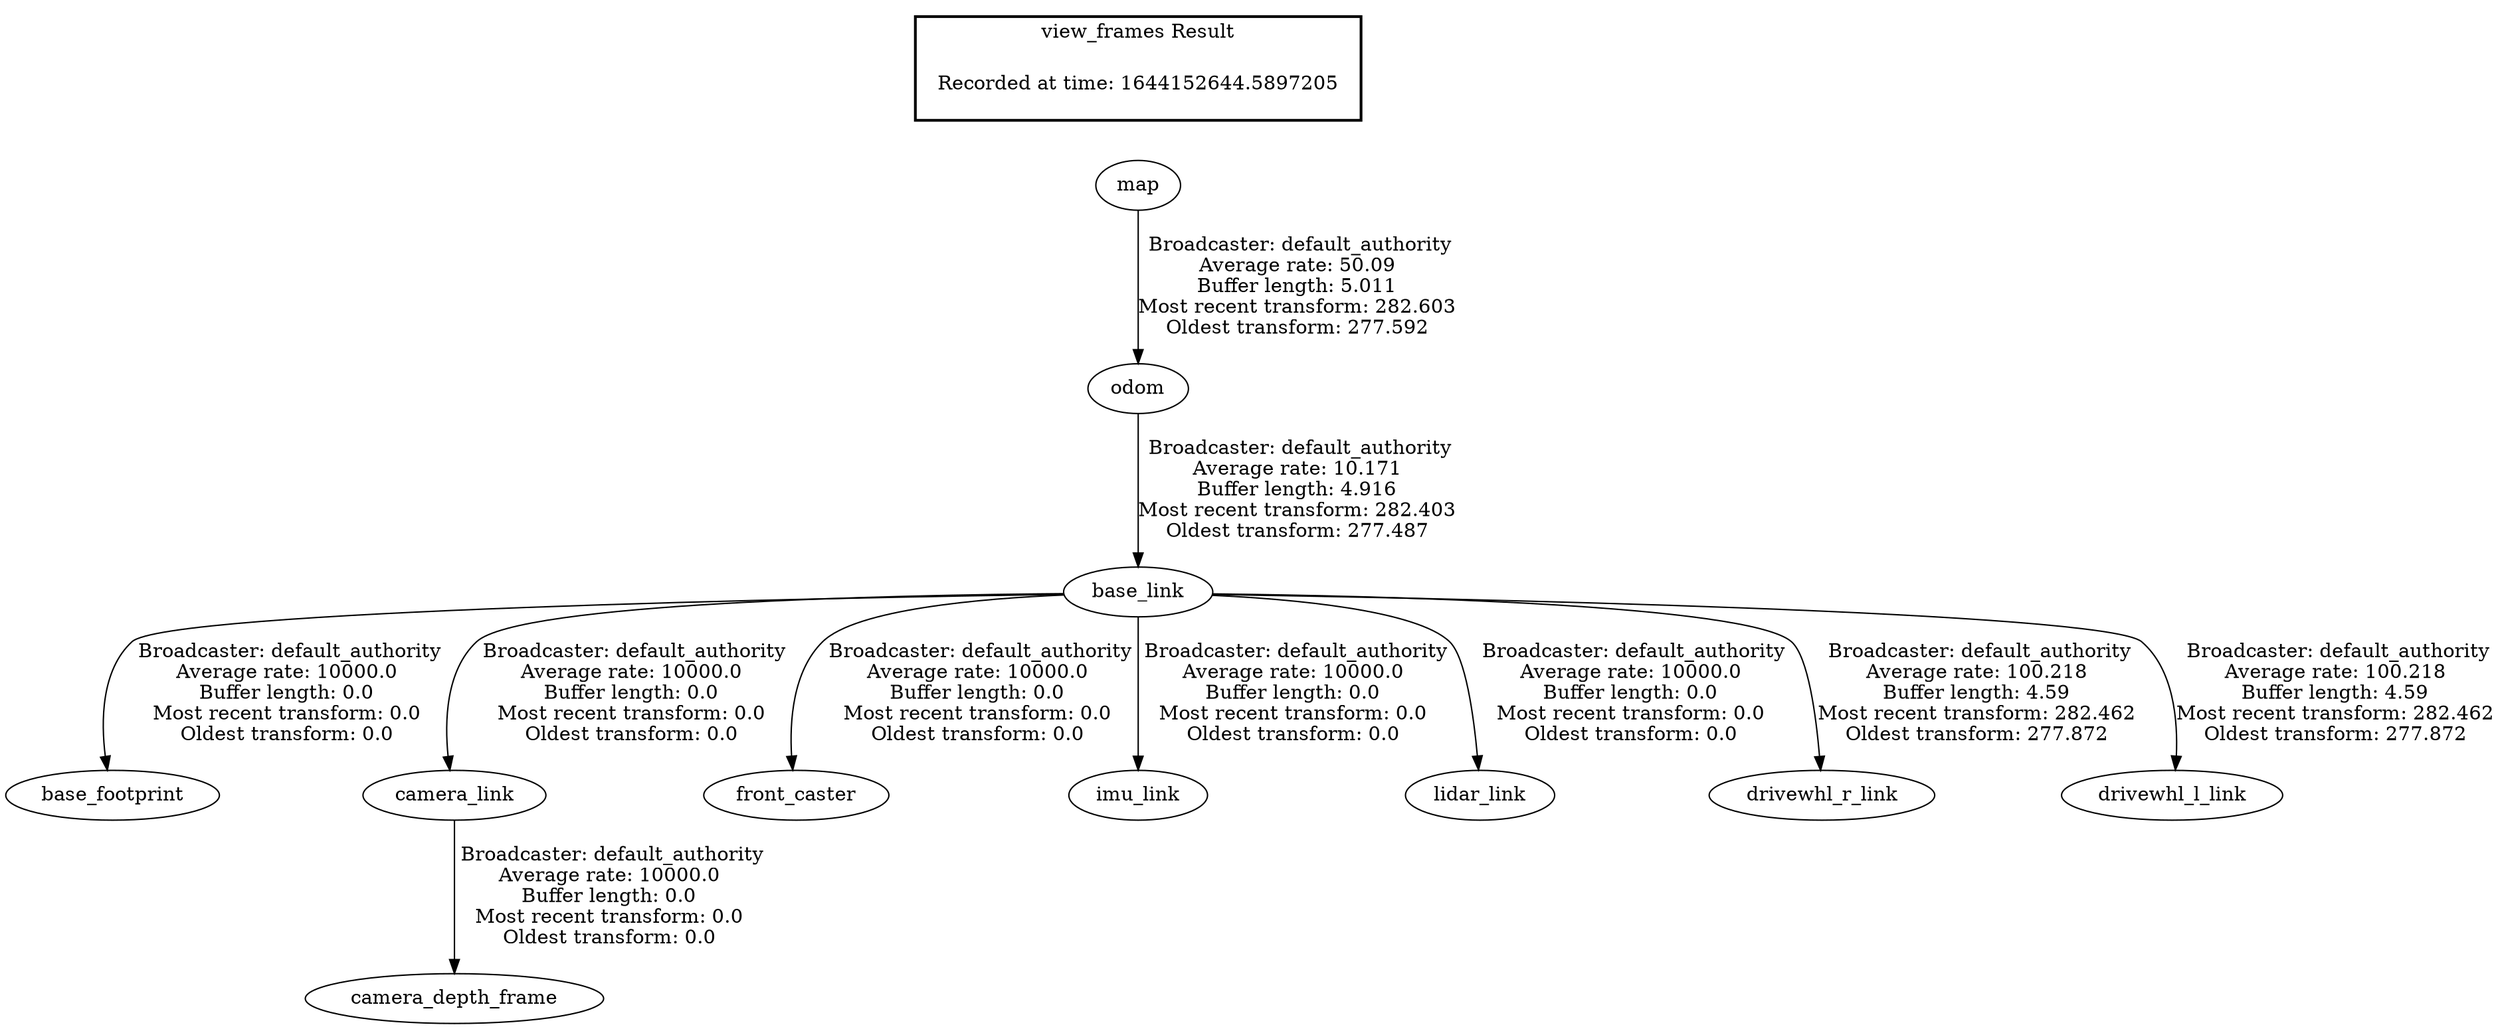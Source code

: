 digraph G {
"map" -> "odom"[label=" Broadcaster: default_authority\nAverage rate: 50.09\nBuffer length: 5.011\nMost recent transform: 282.603\nOldest transform: 277.592\n"];
"base_link" -> "base_footprint"[label=" Broadcaster: default_authority\nAverage rate: 10000.0\nBuffer length: 0.0\nMost recent transform: 0.0\nOldest transform: 0.0\n"];
"odom" -> "base_link"[label=" Broadcaster: default_authority\nAverage rate: 10.171\nBuffer length: 4.916\nMost recent transform: 282.403\nOldest transform: 277.487\n"];
"camera_link" -> "camera_depth_frame"[label=" Broadcaster: default_authority\nAverage rate: 10000.0\nBuffer length: 0.0\nMost recent transform: 0.0\nOldest transform: 0.0\n"];
"base_link" -> "camera_link"[label=" Broadcaster: default_authority\nAverage rate: 10000.0\nBuffer length: 0.0\nMost recent transform: 0.0\nOldest transform: 0.0\n"];
"base_link" -> "front_caster"[label=" Broadcaster: default_authority\nAverage rate: 10000.0\nBuffer length: 0.0\nMost recent transform: 0.0\nOldest transform: 0.0\n"];
"base_link" -> "imu_link"[label=" Broadcaster: default_authority\nAverage rate: 10000.0\nBuffer length: 0.0\nMost recent transform: 0.0\nOldest transform: 0.0\n"];
"base_link" -> "lidar_link"[label=" Broadcaster: default_authority\nAverage rate: 10000.0\nBuffer length: 0.0\nMost recent transform: 0.0\nOldest transform: 0.0\n"];
"base_link" -> "drivewhl_r_link"[label=" Broadcaster: default_authority\nAverage rate: 100.218\nBuffer length: 4.59\nMost recent transform: 282.462\nOldest transform: 277.872\n"];
"base_link" -> "drivewhl_l_link"[label=" Broadcaster: default_authority\nAverage rate: 100.218\nBuffer length: 4.59\nMost recent transform: 282.462\nOldest transform: 277.872\n"];
edge [style=invis];
 subgraph cluster_legend { style=bold; color=black; label ="view_frames Result";
"Recorded at time: 1644152644.5897205"[ shape=plaintext ] ;
}->"map";
}